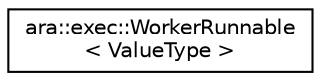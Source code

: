 digraph "Graphical Class Hierarchy"
{
 // LATEX_PDF_SIZE
  edge [fontname="Helvetica",fontsize="10",labelfontname="Helvetica",labelfontsize="10"];
  node [fontname="Helvetica",fontsize="10",shape=record];
  rankdir="LR";
  Node0 [label="ara::exec::WorkerRunnable\l\< ValueType \>",height=0.2,width=0.4,color="black", fillcolor="white", style="filled",URL="$classara_1_1exec_1_1WorkerRunnable.html",tooltip=" "];
}
